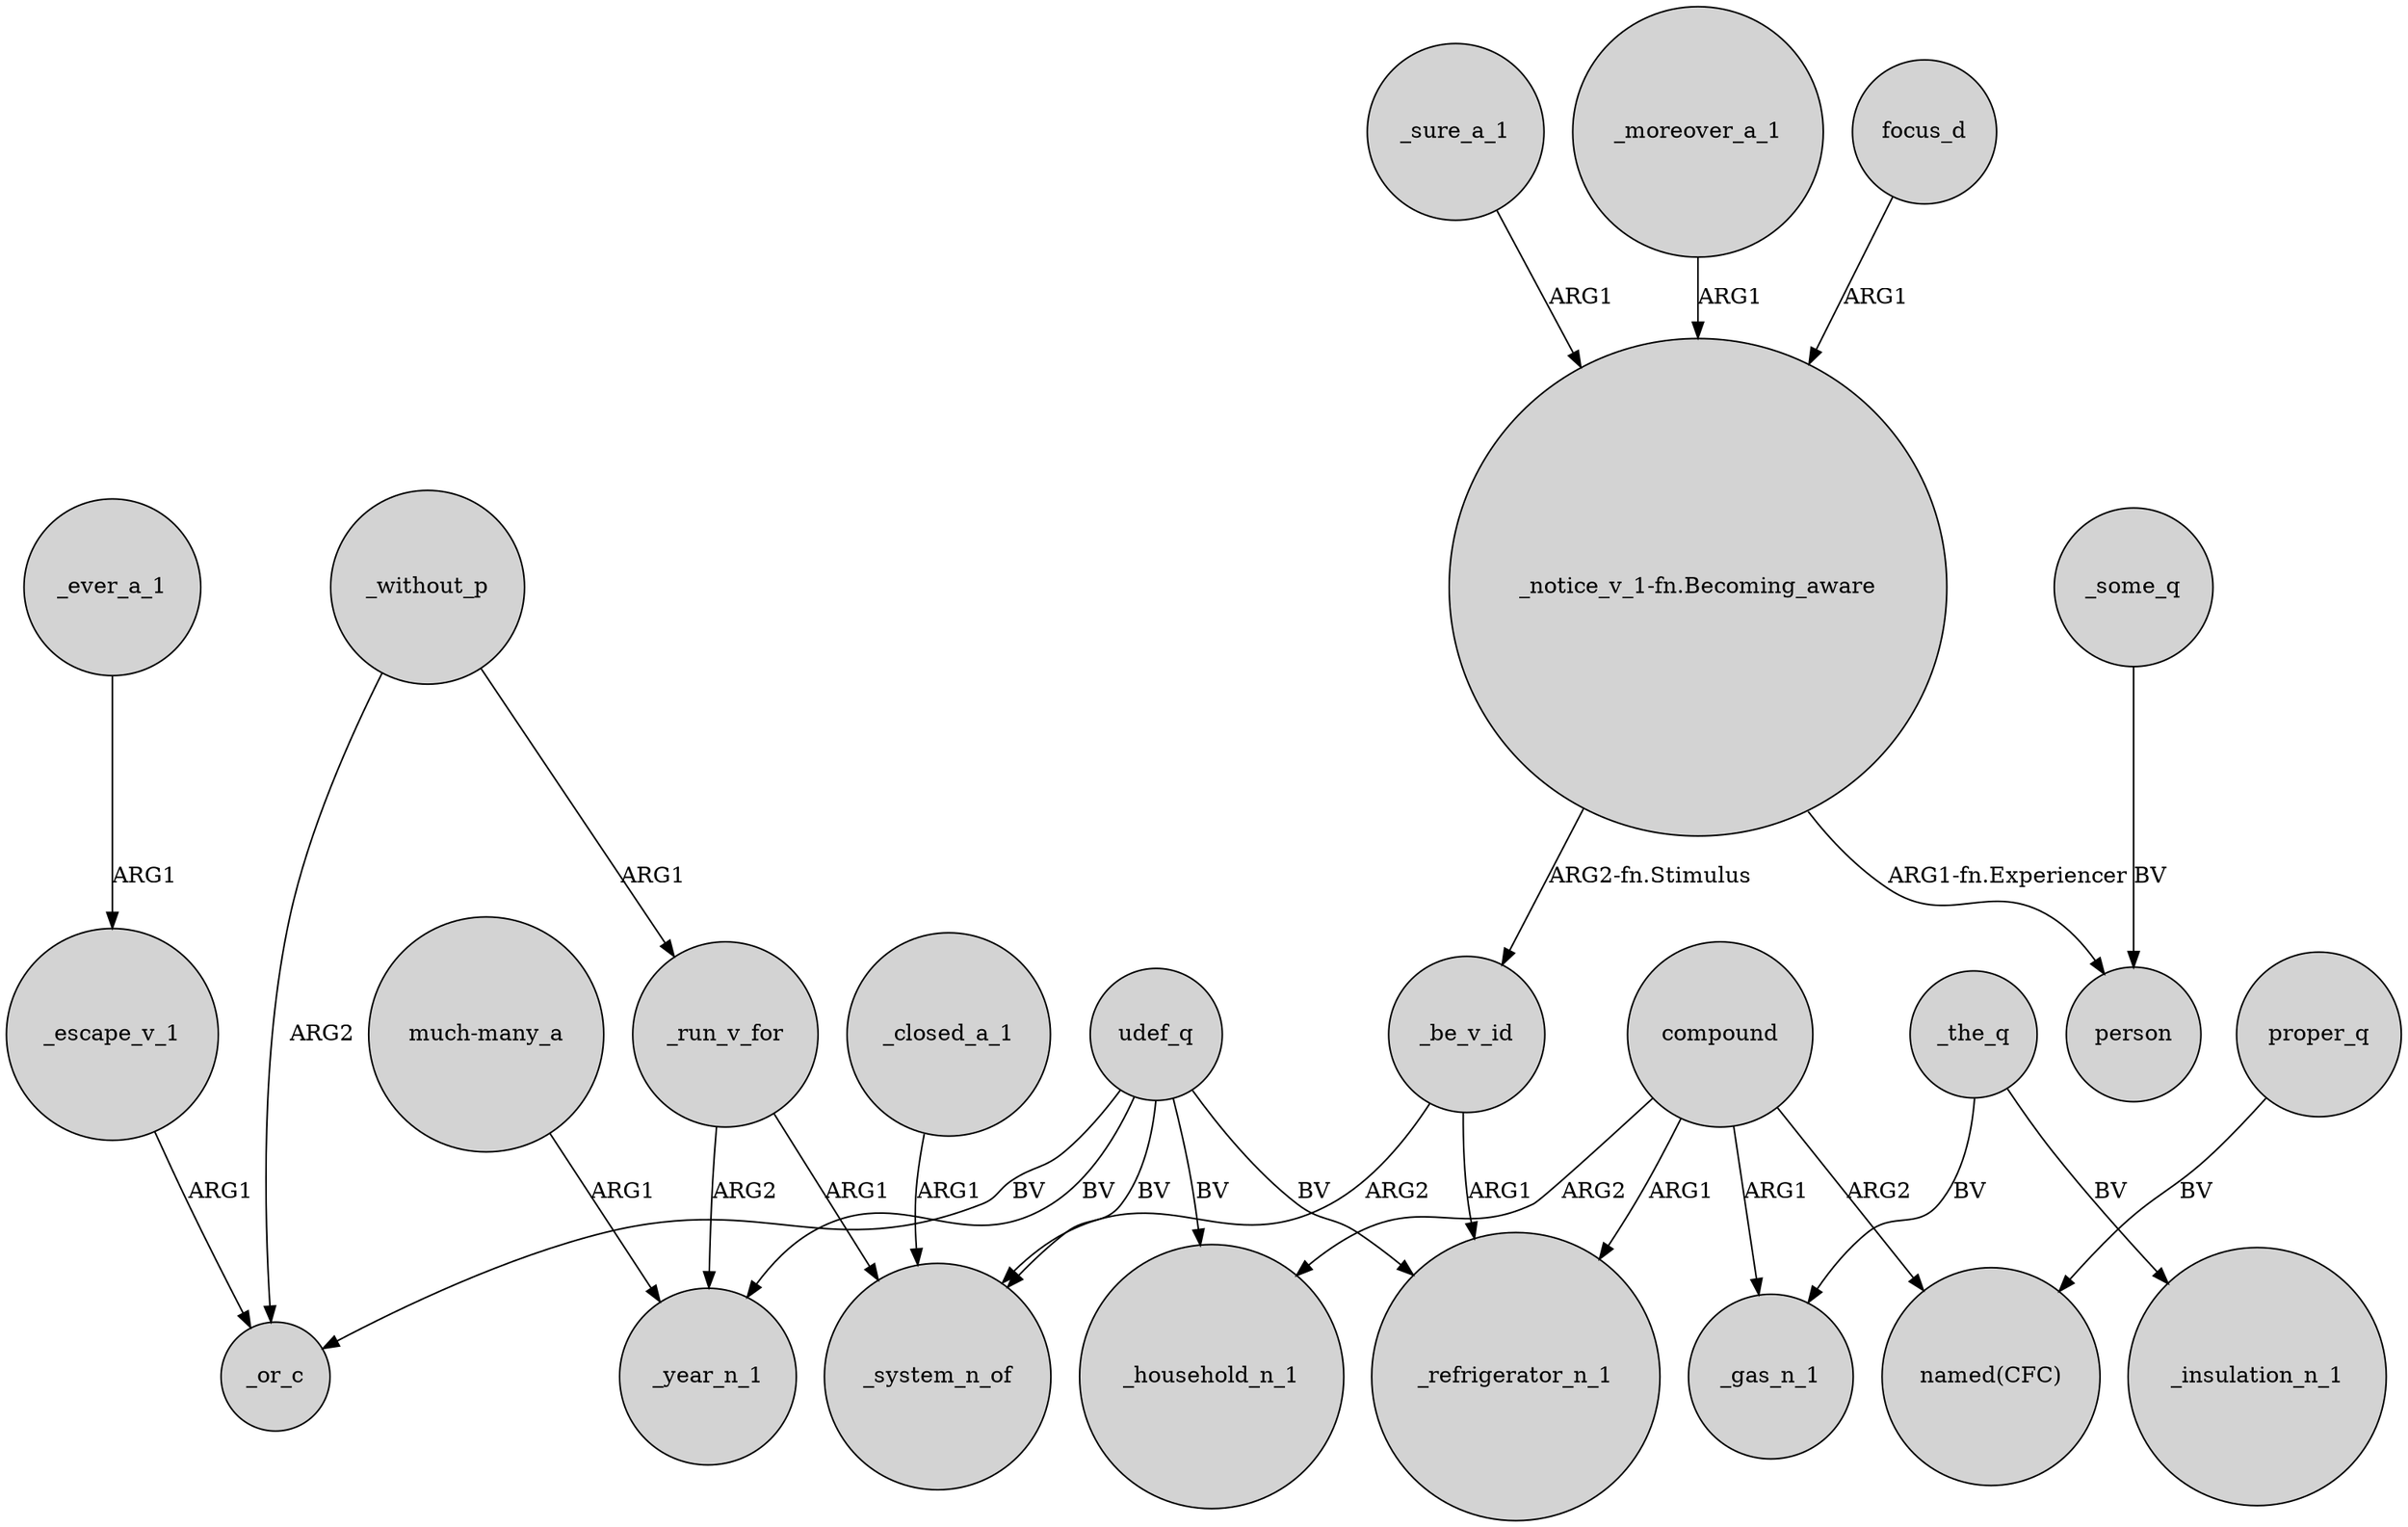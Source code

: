 digraph {
	node [shape=circle style=filled]
	_be_v_id -> _refrigerator_n_1 [label=ARG1]
	"_notice_v_1-fn.Becoming_aware" -> _be_v_id [label="ARG2-fn.Stimulus"]
	_escape_v_1 -> _or_c [label=ARG1]
	_the_q -> _insulation_n_1 [label=BV]
	_the_q -> _gas_n_1 [label=BV]
	proper_q -> "named(CFC)" [label=BV]
	udef_q -> _household_n_1 [label=BV]
	"_notice_v_1-fn.Becoming_aware" -> person [label="ARG1-fn.Experiencer"]
	udef_q -> _system_n_of [label=BV]
	_sure_a_1 -> "_notice_v_1-fn.Becoming_aware" [label=ARG1]
	compound -> _household_n_1 [label=ARG2]
	compound -> _refrigerator_n_1 [label=ARG1]
	_run_v_for -> _year_n_1 [label=ARG2]
	udef_q -> _or_c [label=BV]
	compound -> _gas_n_1 [label=ARG1]
	_be_v_id -> _system_n_of [label=ARG2]
	_ever_a_1 -> _escape_v_1 [label=ARG1]
	_without_p -> _or_c [label=ARG2]
	_closed_a_1 -> _system_n_of [label=ARG1]
	_without_p -> _run_v_for [label=ARG1]
	_some_q -> person [label=BV]
	compound -> "named(CFC)" [label=ARG2]
	udef_q -> _refrigerator_n_1 [label=BV]
	_moreover_a_1 -> "_notice_v_1-fn.Becoming_aware" [label=ARG1]
	udef_q -> _year_n_1 [label=BV]
	focus_d -> "_notice_v_1-fn.Becoming_aware" [label=ARG1]
	_run_v_for -> _system_n_of [label=ARG1]
	"much-many_a" -> _year_n_1 [label=ARG1]
}
